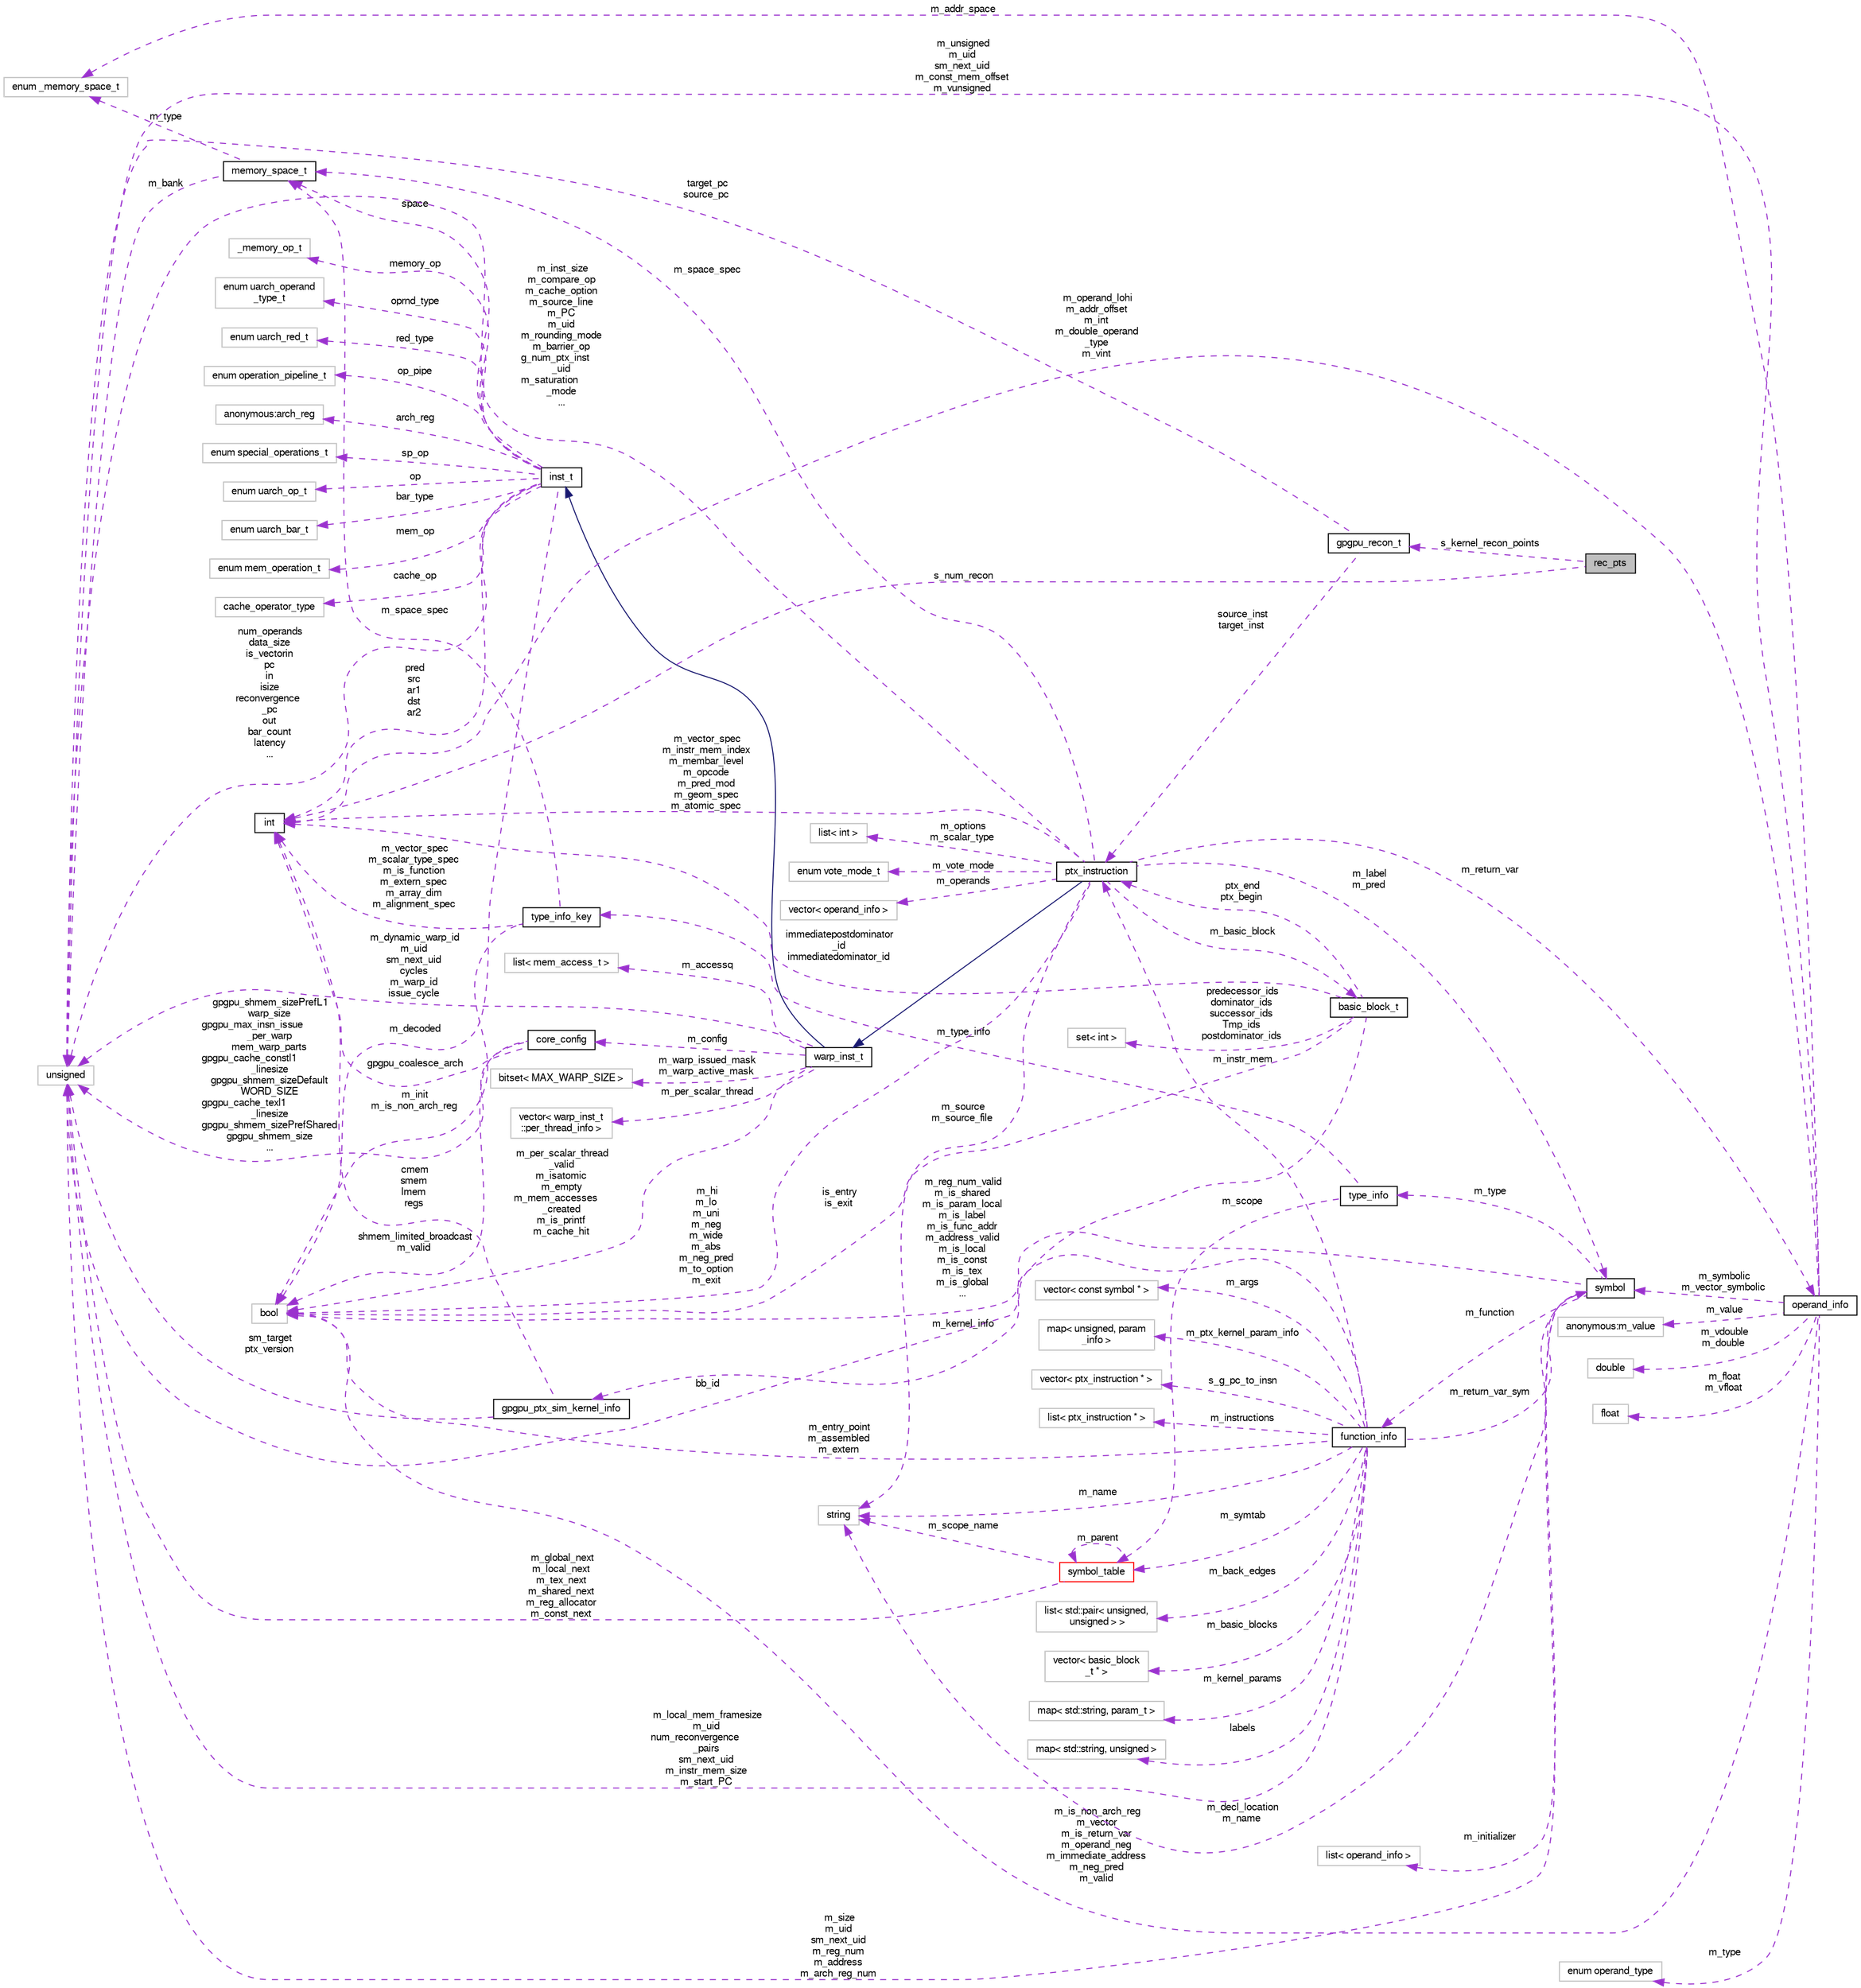 digraph "rec_pts"
{
  bgcolor="transparent";
  edge [fontname="FreeSans",fontsize="10",labelfontname="FreeSans",labelfontsize="10"];
  node [fontname="FreeSans",fontsize="10",shape=record];
  rankdir="LR";
  Node1 [label="rec_pts",height=0.2,width=0.4,color="black", fillcolor="grey75", style="filled", fontcolor="black"];
  Node2 -> Node1 [dir="back",color="darkorchid3",fontsize="10",style="dashed",label=" s_kernel_recon_points" ,fontname="FreeSans"];
  Node2 [label="gpgpu_recon_t",height=0.2,width=0.4,color="black",URL="$structgpgpu__recon__t.html"];
  Node3 -> Node2 [dir="back",color="darkorchid3",fontsize="10",style="dashed",label=" source_inst\ntarget_inst" ,fontname="FreeSans"];
  Node3 [label="ptx_instruction",height=0.2,width=0.4,color="black",URL="$classptx__instruction.html"];
  Node4 -> Node3 [dir="back",color="midnightblue",fontsize="10",style="solid",fontname="FreeSans"];
  Node4 [label="warp_inst_t",height=0.2,width=0.4,color="black",URL="$classwarp__inst__t.html"];
  Node5 -> Node4 [dir="back",color="midnightblue",fontsize="10",style="solid",fontname="FreeSans"];
  Node5 [label="inst_t",height=0.2,width=0.4,color="black",URL="$classinst__t.html"];
  Node6 -> Node5 [dir="back",color="darkorchid3",fontsize="10",style="dashed",label=" arch_reg" ,fontname="FreeSans"];
  Node6 [label="anonymous:arch_reg",height=0.2,width=0.4,color="grey75"];
  Node7 -> Node5 [dir="back",color="darkorchid3",fontsize="10",style="dashed",label=" sp_op" ,fontname="FreeSans"];
  Node7 [label="enum special_operations_t",height=0.2,width=0.4,color="grey75"];
  Node8 -> Node5 [dir="back",color="darkorchid3",fontsize="10",style="dashed",label=" op" ,fontname="FreeSans"];
  Node8 [label="enum uarch_op_t",height=0.2,width=0.4,color="grey75"];
  Node9 -> Node5 [dir="back",color="darkorchid3",fontsize="10",style="dashed",label=" bar_type" ,fontname="FreeSans"];
  Node9 [label="enum uarch_bar_t",height=0.2,width=0.4,color="grey75"];
  Node10 -> Node5 [dir="back",color="darkorchid3",fontsize="10",style="dashed",label=" mem_op" ,fontname="FreeSans"];
  Node10 [label="enum mem_operation_t",height=0.2,width=0.4,color="grey75"];
  Node11 -> Node5 [dir="back",color="darkorchid3",fontsize="10",style="dashed",label=" cache_op" ,fontname="FreeSans"];
  Node11 [label="cache_operator_type",height=0.2,width=0.4,color="grey75"];
  Node12 -> Node5 [dir="back",color="darkorchid3",fontsize="10",style="dashed",label=" space" ,fontname="FreeSans"];
  Node12 [label="memory_space_t",height=0.2,width=0.4,color="black",URL="$classmemory__space__t.html"];
  Node13 -> Node12 [dir="back",color="darkorchid3",fontsize="10",style="dashed",label=" m_type" ,fontname="FreeSans"];
  Node13 [label="enum _memory_space_t",height=0.2,width=0.4,color="grey75"];
  Node14 -> Node12 [dir="back",color="darkorchid3",fontsize="10",style="dashed",label=" m_bank" ,fontname="FreeSans"];
  Node14 [label="unsigned",height=0.2,width=0.4,color="grey75"];
  Node15 -> Node5 [dir="back",color="darkorchid3",fontsize="10",style="dashed",label=" pred\nsrc\nar1\ndst\nar2" ,fontname="FreeSans"];
  Node15 [label="int",height=0.2,width=0.4,color="black",URL="$classint.html"];
  Node16 -> Node5 [dir="back",color="darkorchid3",fontsize="10",style="dashed",label=" memory_op" ,fontname="FreeSans"];
  Node16 [label="_memory_op_t",height=0.2,width=0.4,color="grey75"];
  Node17 -> Node5 [dir="back",color="darkorchid3",fontsize="10",style="dashed",label=" m_decoded" ,fontname="FreeSans"];
  Node17 [label="bool",height=0.2,width=0.4,color="grey75"];
  Node18 -> Node5 [dir="back",color="darkorchid3",fontsize="10",style="dashed",label=" oprnd_type" ,fontname="FreeSans"];
  Node18 [label="enum uarch_operand\l_type_t",height=0.2,width=0.4,color="grey75"];
  Node19 -> Node5 [dir="back",color="darkorchid3",fontsize="10",style="dashed",label=" red_type" ,fontname="FreeSans"];
  Node19 [label="enum uarch_red_t",height=0.2,width=0.4,color="grey75"];
  Node14 -> Node5 [dir="back",color="darkorchid3",fontsize="10",style="dashed",label=" num_operands\ndata_size\nis_vectorin\npc\nin\nisize\nreconvergence\l_pc\nout\nbar_count\nlatency\n..." ,fontname="FreeSans"];
  Node20 -> Node5 [dir="back",color="darkorchid3",fontsize="10",style="dashed",label=" op_pipe" ,fontname="FreeSans"];
  Node20 [label="enum operation_pipeline_t",height=0.2,width=0.4,color="grey75"];
  Node21 -> Node4 [dir="back",color="darkorchid3",fontsize="10",style="dashed",label=" m_warp_issued_mask\nm_warp_active_mask" ,fontname="FreeSans"];
  Node21 [label="bitset\< MAX_WARP_SIZE \>",height=0.2,width=0.4,color="grey75"];
  Node22 -> Node4 [dir="back",color="darkorchid3",fontsize="10",style="dashed",label=" m_per_scalar_thread" ,fontname="FreeSans"];
  Node22 [label="vector\< warp_inst_t\l::per_thread_info \>",height=0.2,width=0.4,color="grey75"];
  Node23 -> Node4 [dir="back",color="darkorchid3",fontsize="10",style="dashed",label=" m_accessq" ,fontname="FreeSans"];
  Node23 [label="list\< mem_access_t \>",height=0.2,width=0.4,color="grey75"];
  Node24 -> Node4 [dir="back",color="darkorchid3",fontsize="10",style="dashed",label=" m_config" ,fontname="FreeSans"];
  Node24 [label="core_config",height=0.2,width=0.4,color="black",URL="$structcore__config.html"];
  Node15 -> Node24 [dir="back",color="darkorchid3",fontsize="10",style="dashed",label=" gpgpu_coalesce_arch" ,fontname="FreeSans"];
  Node17 -> Node24 [dir="back",color="darkorchid3",fontsize="10",style="dashed",label=" shmem_limited_broadcast\nm_valid" ,fontname="FreeSans"];
  Node14 -> Node24 [dir="back",color="darkorchid3",fontsize="10",style="dashed",label=" gpgpu_shmem_sizePrefL1\nwarp_size\ngpgpu_max_insn_issue\l_per_warp\nmem_warp_parts\ngpgpu_cache_constl1\l_linesize\ngpgpu_shmem_sizeDefault\nWORD_SIZE\ngpgpu_cache_texl1\l_linesize\ngpgpu_shmem_sizePrefShared\ngpgpu_shmem_size\n..." ,fontname="FreeSans"];
  Node17 -> Node4 [dir="back",color="darkorchid3",fontsize="10",style="dashed",label=" m_per_scalar_thread\l_valid\nm_isatomic\nm_empty\nm_mem_accesses\l_created\nm_is_printf\nm_cache_hit" ,fontname="FreeSans"];
  Node14 -> Node4 [dir="back",color="darkorchid3",fontsize="10",style="dashed",label=" m_dynamic_warp_id\nm_uid\nsm_next_uid\ncycles\nm_warp_id\nissue_cycle" ,fontname="FreeSans"];
  Node25 -> Node3 [dir="back",color="darkorchid3",fontsize="10",style="dashed",label=" m_basic_block" ,fontname="FreeSans"];
  Node25 [label="basic_block_t",height=0.2,width=0.4,color="black",URL="$structbasic__block__t.html"];
  Node26 -> Node25 [dir="back",color="darkorchid3",fontsize="10",style="dashed",label=" predecessor_ids\ndominator_ids\nsuccessor_ids\nTmp_ids\npostdominator_ids" ,fontname="FreeSans"];
  Node26 [label="set\< int \>",height=0.2,width=0.4,color="grey75"];
  Node3 -> Node25 [dir="back",color="darkorchid3",fontsize="10",style="dashed",label=" ptx_end\nptx_begin" ,fontname="FreeSans"];
  Node15 -> Node25 [dir="back",color="darkorchid3",fontsize="10",style="dashed",label=" immediatepostdominator\l_id\nimmediatedominator_id" ,fontname="FreeSans"];
  Node17 -> Node25 [dir="back",color="darkorchid3",fontsize="10",style="dashed",label=" is_entry\nis_exit" ,fontname="FreeSans"];
  Node14 -> Node25 [dir="back",color="darkorchid3",fontsize="10",style="dashed",label=" bb_id" ,fontname="FreeSans"];
  Node27 -> Node3 [dir="back",color="darkorchid3",fontsize="10",style="dashed",label=" m_options\nm_scalar_type" ,fontname="FreeSans"];
  Node27 [label="list\< int \>",height=0.2,width=0.4,color="grey75"];
  Node12 -> Node3 [dir="back",color="darkorchid3",fontsize="10",style="dashed",label=" m_space_spec" ,fontname="FreeSans"];
  Node28 -> Node3 [dir="back",color="darkorchid3",fontsize="10",style="dashed",label=" m_vote_mode" ,fontname="FreeSans"];
  Node28 [label="enum vote_mode_t",height=0.2,width=0.4,color="grey75"];
  Node29 -> Node3 [dir="back",color="darkorchid3",fontsize="10",style="dashed",label=" m_return_var" ,fontname="FreeSans"];
  Node29 [label="operand_info",height=0.2,width=0.4,color="black",URL="$classoperand__info.html"];
  Node30 -> Node29 [dir="back",color="darkorchid3",fontsize="10",style="dashed",label=" m_value" ,fontname="FreeSans"];
  Node30 [label="anonymous:m_value",height=0.2,width=0.4,color="grey75"];
  Node31 -> Node29 [dir="back",color="darkorchid3",fontsize="10",style="dashed",label=" m_vdouble\nm_double" ,fontname="FreeSans"];
  Node31 [label="double",height=0.2,width=0.4,color="grey75"];
  Node32 -> Node29 [dir="back",color="darkorchid3",fontsize="10",style="dashed",label=" m_float\nm_vfloat" ,fontname="FreeSans"];
  Node32 [label="float",height=0.2,width=0.4,color="grey75"];
  Node13 -> Node29 [dir="back",color="darkorchid3",fontsize="10",style="dashed",label=" m_addr_space" ,fontname="FreeSans"];
  Node33 -> Node29 [dir="back",color="darkorchid3",fontsize="10",style="dashed",label=" m_symbolic\nm_vector_symbolic" ,fontname="FreeSans"];
  Node33 [label="symbol",height=0.2,width=0.4,color="black",URL="$classsymbol.html"];
  Node34 -> Node33 [dir="back",color="darkorchid3",fontsize="10",style="dashed",label=" m_type" ,fontname="FreeSans"];
  Node34 [label="type_info",height=0.2,width=0.4,color="black",URL="$classtype__info.html"];
  Node35 -> Node34 [dir="back",color="darkorchid3",fontsize="10",style="dashed",label=" m_scope" ,fontname="FreeSans"];
  Node35 [label="symbol_table",height=0.2,width=0.4,color="red",URL="$classsymbol__table.html"];
  Node35 -> Node35 [dir="back",color="darkorchid3",fontsize="10",style="dashed",label=" m_parent" ,fontname="FreeSans"];
  Node40 -> Node35 [dir="back",color="darkorchid3",fontsize="10",style="dashed",label=" m_scope_name" ,fontname="FreeSans"];
  Node40 [label="string",height=0.2,width=0.4,color="grey75"];
  Node14 -> Node35 [dir="back",color="darkorchid3",fontsize="10",style="dashed",label=" m_global_next\nm_local_next\nm_tex_next\nm_shared_next\nm_reg_allocator\nm_const_next" ,fontname="FreeSans"];
  Node43 -> Node34 [dir="back",color="darkorchid3",fontsize="10",style="dashed",label=" m_type_info" ,fontname="FreeSans"];
  Node43 [label="type_info_key",height=0.2,width=0.4,color="black",URL="$classtype__info__key.html"];
  Node12 -> Node43 [dir="back",color="darkorchid3",fontsize="10",style="dashed",label=" m_space_spec" ,fontname="FreeSans"];
  Node15 -> Node43 [dir="back",color="darkorchid3",fontsize="10",style="dashed",label=" m_vector_spec\nm_scalar_type_spec\nm_is_function\nm_extern_spec\nm_array_dim\nm_alignment_spec" ,fontname="FreeSans"];
  Node17 -> Node43 [dir="back",color="darkorchid3",fontsize="10",style="dashed",label=" m_init\nm_is_non_arch_reg" ,fontname="FreeSans"];
  Node17 -> Node33 [dir="back",color="darkorchid3",fontsize="10",style="dashed",label=" m_reg_num_valid\nm_is_shared\nm_is_param_local\nm_is_label\nm_is_func_addr\nm_address_valid\nm_is_local\nm_is_const\nm_is_tex\nm_is_global\n..." ,fontname="FreeSans"];
  Node40 -> Node33 [dir="back",color="darkorchid3",fontsize="10",style="dashed",label=" m_decl_location\nm_name" ,fontname="FreeSans"];
  Node44 -> Node33 [dir="back",color="darkorchid3",fontsize="10",style="dashed",label=" m_function" ,fontname="FreeSans"];
  Node44 [label="function_info",height=0.2,width=0.4,color="black",URL="$classfunction__info.html"];
  Node35 -> Node44 [dir="back",color="darkorchid3",fontsize="10",style="dashed",label=" m_symtab" ,fontname="FreeSans"];
  Node45 -> Node44 [dir="back",color="darkorchid3",fontsize="10",style="dashed",label=" m_kernel_params" ,fontname="FreeSans"];
  Node45 [label="map\< std::string, param_t \>",height=0.2,width=0.4,color="grey75"];
  Node46 -> Node44 [dir="back",color="darkorchid3",fontsize="10",style="dashed",label=" labels" ,fontname="FreeSans"];
  Node46 [label="map\< std::string, unsigned \>",height=0.2,width=0.4,color="grey75"];
  Node47 -> Node44 [dir="back",color="darkorchid3",fontsize="10",style="dashed",label=" m_args" ,fontname="FreeSans"];
  Node47 [label="vector\< const symbol * \>",height=0.2,width=0.4,color="grey75"];
  Node48 -> Node44 [dir="back",color="darkorchid3",fontsize="10",style="dashed",label=" m_ptx_kernel_param_info" ,fontname="FreeSans"];
  Node48 [label="map\< unsigned, param\l_info \>",height=0.2,width=0.4,color="grey75"];
  Node49 -> Node44 [dir="back",color="darkorchid3",fontsize="10",style="dashed",label=" s_g_pc_to_insn" ,fontname="FreeSans"];
  Node49 [label="vector\< ptx_instruction * \>",height=0.2,width=0.4,color="grey75"];
  Node50 -> Node44 [dir="back",color="darkorchid3",fontsize="10",style="dashed",label=" m_instructions" ,fontname="FreeSans"];
  Node50 [label="list\< ptx_instruction * \>",height=0.2,width=0.4,color="grey75"];
  Node3 -> Node44 [dir="back",color="darkorchid3",fontsize="10",style="dashed",label=" m_instr_mem" ,fontname="FreeSans"];
  Node33 -> Node44 [dir="back",color="darkorchid3",fontsize="10",style="dashed",label=" m_return_var_sym" ,fontname="FreeSans"];
  Node40 -> Node44 [dir="back",color="darkorchid3",fontsize="10",style="dashed",label=" m_name" ,fontname="FreeSans"];
  Node17 -> Node44 [dir="back",color="darkorchid3",fontsize="10",style="dashed",label=" m_entry_point\nm_assembled\nm_extern" ,fontname="FreeSans"];
  Node51 -> Node44 [dir="back",color="darkorchid3",fontsize="10",style="dashed",label=" m_kernel_info" ,fontname="FreeSans"];
  Node51 [label="gpgpu_ptx_sim_kernel_info",height=0.2,width=0.4,color="black",URL="$structgpgpu__ptx__sim__kernel__info.html"];
  Node15 -> Node51 [dir="back",color="darkorchid3",fontsize="10",style="dashed",label=" cmem\nsmem\nlmem\nregs" ,fontname="FreeSans"];
  Node14 -> Node51 [dir="back",color="darkorchid3",fontsize="10",style="dashed",label=" sm_target\nptx_version" ,fontname="FreeSans"];
  Node52 -> Node44 [dir="back",color="darkorchid3",fontsize="10",style="dashed",label=" m_back_edges" ,fontname="FreeSans"];
  Node52 [label="list\< std::pair\< unsigned,\l unsigned \> \>",height=0.2,width=0.4,color="grey75"];
  Node14 -> Node44 [dir="back",color="darkorchid3",fontsize="10",style="dashed",label=" m_local_mem_framesize\nm_uid\nnum_reconvergence\l_pairs\nsm_next_uid\nm_instr_mem_size\nm_start_PC" ,fontname="FreeSans"];
  Node53 -> Node44 [dir="back",color="darkorchid3",fontsize="10",style="dashed",label=" m_basic_blocks" ,fontname="FreeSans"];
  Node53 [label="vector\< basic_block\l_t * \>",height=0.2,width=0.4,color="grey75"];
  Node54 -> Node33 [dir="back",color="darkorchid3",fontsize="10",style="dashed",label=" m_initializer" ,fontname="FreeSans"];
  Node54 [label="list\< operand_info \>",height=0.2,width=0.4,color="grey75"];
  Node14 -> Node33 [dir="back",color="darkorchid3",fontsize="10",style="dashed",label=" m_size\nm_uid\nsm_next_uid\nm_reg_num\nm_address\nm_arch_reg_num" ,fontname="FreeSans"];
  Node15 -> Node29 [dir="back",color="darkorchid3",fontsize="10",style="dashed",label=" m_operand_lohi\nm_addr_offset\nm_int\nm_double_operand\l_type\nm_vint" ,fontname="FreeSans"];
  Node17 -> Node29 [dir="back",color="darkorchid3",fontsize="10",style="dashed",label=" m_is_non_arch_reg\nm_vector\nm_is_return_var\nm_operand_neg\nm_immediate_address\nm_neg_pred\nm_valid" ,fontname="FreeSans"];
  Node55 -> Node29 [dir="back",color="darkorchid3",fontsize="10",style="dashed",label=" m_type" ,fontname="FreeSans"];
  Node55 [label="enum operand_type",height=0.2,width=0.4,color="grey75"];
  Node14 -> Node29 [dir="back",color="darkorchid3",fontsize="10",style="dashed",label=" m_unsigned\nm_uid\nsm_next_uid\nm_const_mem_offset\nm_vunsigned" ,fontname="FreeSans"];
  Node15 -> Node3 [dir="back",color="darkorchid3",fontsize="10",style="dashed",label=" m_vector_spec\nm_instr_mem_index\nm_membar_level\nm_opcode\nm_pred_mod\nm_geom_spec\nm_atomic_spec" ,fontname="FreeSans"];
  Node33 -> Node3 [dir="back",color="darkorchid3",fontsize="10",style="dashed",label=" m_label\nm_pred" ,fontname="FreeSans"];
  Node17 -> Node3 [dir="back",color="darkorchid3",fontsize="10",style="dashed",label=" m_hi\nm_lo\nm_uni\nm_neg\nm_wide\nm_abs\nm_neg_pred\nm_to_option\nm_exit" ,fontname="FreeSans"];
  Node40 -> Node3 [dir="back",color="darkorchid3",fontsize="10",style="dashed",label=" m_source\nm_source_file" ,fontname="FreeSans"];
  Node14 -> Node3 [dir="back",color="darkorchid3",fontsize="10",style="dashed",label=" m_inst_size\nm_compare_op\nm_cache_option\nm_source_line\nm_PC\nm_uid\nm_rounding_mode\nm_barrier_op\ng_num_ptx_inst\l_uid\nm_saturation\l_mode\n..." ,fontname="FreeSans"];
  Node56 -> Node3 [dir="back",color="darkorchid3",fontsize="10",style="dashed",label=" m_operands" ,fontname="FreeSans"];
  Node56 [label="vector\< operand_info \>",height=0.2,width=0.4,color="grey75"];
  Node14 -> Node2 [dir="back",color="darkorchid3",fontsize="10",style="dashed",label=" target_pc\nsource_pc" ,fontname="FreeSans"];
  Node15 -> Node1 [dir="back",color="darkorchid3",fontsize="10",style="dashed",label=" s_num_recon" ,fontname="FreeSans"];
}
